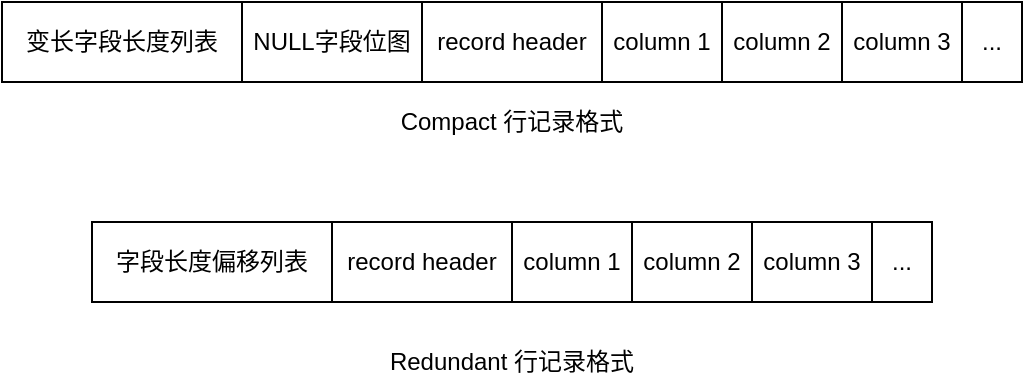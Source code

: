 <mxfile version="12.4.2" type="device" pages="1"><diagram id="pPyAGUj4MIYovd3KsmeH" name="Page-1"><mxGraphModel dx="1088" dy="880" grid="1" gridSize="10" guides="1" tooltips="1" connect="1" arrows="1" fold="1" page="1" pageScale="1" pageWidth="827" pageHeight="1169" math="0" shadow="0"><root><mxCell id="0"/><mxCell id="1" parent="0"/><mxCell id="VOLpsF_h3RlNSkaUdtq3-8" value="变长字段长度列表" style="rounded=0;whiteSpace=wrap;html=1;" vertex="1" parent="1"><mxGeometry x="90" y="290" width="120" height="40" as="geometry"/></mxCell><mxCell id="VOLpsF_h3RlNSkaUdtq3-9" value="NULL字段位图" style="rounded=0;whiteSpace=wrap;html=1;" vertex="1" parent="1"><mxGeometry x="210" y="290" width="90" height="40" as="geometry"/></mxCell><mxCell id="VOLpsF_h3RlNSkaUdtq3-10" value="record header" style="rounded=0;whiteSpace=wrap;html=1;" vertex="1" parent="1"><mxGeometry x="300" y="290" width="90" height="40" as="geometry"/></mxCell><mxCell id="VOLpsF_h3RlNSkaUdtq3-11" value="column 1" style="rounded=0;whiteSpace=wrap;html=1;" vertex="1" parent="1"><mxGeometry x="390" y="290" width="60" height="40" as="geometry"/></mxCell><mxCell id="VOLpsF_h3RlNSkaUdtq3-13" value="column 2" style="rounded=0;whiteSpace=wrap;html=1;" vertex="1" parent="1"><mxGeometry x="450" y="290" width="60" height="40" as="geometry"/></mxCell><mxCell id="VOLpsF_h3RlNSkaUdtq3-14" value="column 3" style="rounded=0;whiteSpace=wrap;html=1;" vertex="1" parent="1"><mxGeometry x="510" y="290" width="60" height="40" as="geometry"/></mxCell><mxCell id="VOLpsF_h3RlNSkaUdtq3-15" value="..." style="rounded=0;whiteSpace=wrap;html=1;" vertex="1" parent="1"><mxGeometry x="570" y="290" width="30" height="40" as="geometry"/></mxCell><mxCell id="VOLpsF_h3RlNSkaUdtq3-16" value="字段长度偏移列表" style="rounded=0;whiteSpace=wrap;html=1;" vertex="1" parent="1"><mxGeometry x="135" y="400" width="120" height="40" as="geometry"/></mxCell><mxCell id="VOLpsF_h3RlNSkaUdtq3-18" value="record header" style="rounded=0;whiteSpace=wrap;html=1;" vertex="1" parent="1"><mxGeometry x="255" y="400" width="90" height="40" as="geometry"/></mxCell><mxCell id="VOLpsF_h3RlNSkaUdtq3-19" value="column 1" style="rounded=0;whiteSpace=wrap;html=1;" vertex="1" parent="1"><mxGeometry x="345" y="400" width="60" height="40" as="geometry"/></mxCell><mxCell id="VOLpsF_h3RlNSkaUdtq3-20" value="column 2" style="rounded=0;whiteSpace=wrap;html=1;" vertex="1" parent="1"><mxGeometry x="405" y="400" width="60" height="40" as="geometry"/></mxCell><mxCell id="VOLpsF_h3RlNSkaUdtq3-21" value="column 3" style="rounded=0;whiteSpace=wrap;html=1;" vertex="1" parent="1"><mxGeometry x="465" y="400" width="60" height="40" as="geometry"/></mxCell><mxCell id="VOLpsF_h3RlNSkaUdtq3-22" value="..." style="rounded=0;whiteSpace=wrap;html=1;" vertex="1" parent="1"><mxGeometry x="525" y="400" width="30" height="40" as="geometry"/></mxCell><mxCell id="VOLpsF_h3RlNSkaUdtq3-23" value="Compact 行记录格式" style="text;html=1;strokeColor=none;fillColor=none;align=center;verticalAlign=middle;whiteSpace=wrap;rounded=0;" vertex="1" parent="1"><mxGeometry x="275" y="340" width="140" height="20" as="geometry"/></mxCell><mxCell id="VOLpsF_h3RlNSkaUdtq3-24" value="Redundant 行记录格式" style="text;html=1;strokeColor=none;fillColor=none;align=center;verticalAlign=middle;whiteSpace=wrap;rounded=0;" vertex="1" parent="1"><mxGeometry x="275" y="460" width="140" height="20" as="geometry"/></mxCell></root></mxGraphModel></diagram></mxfile>